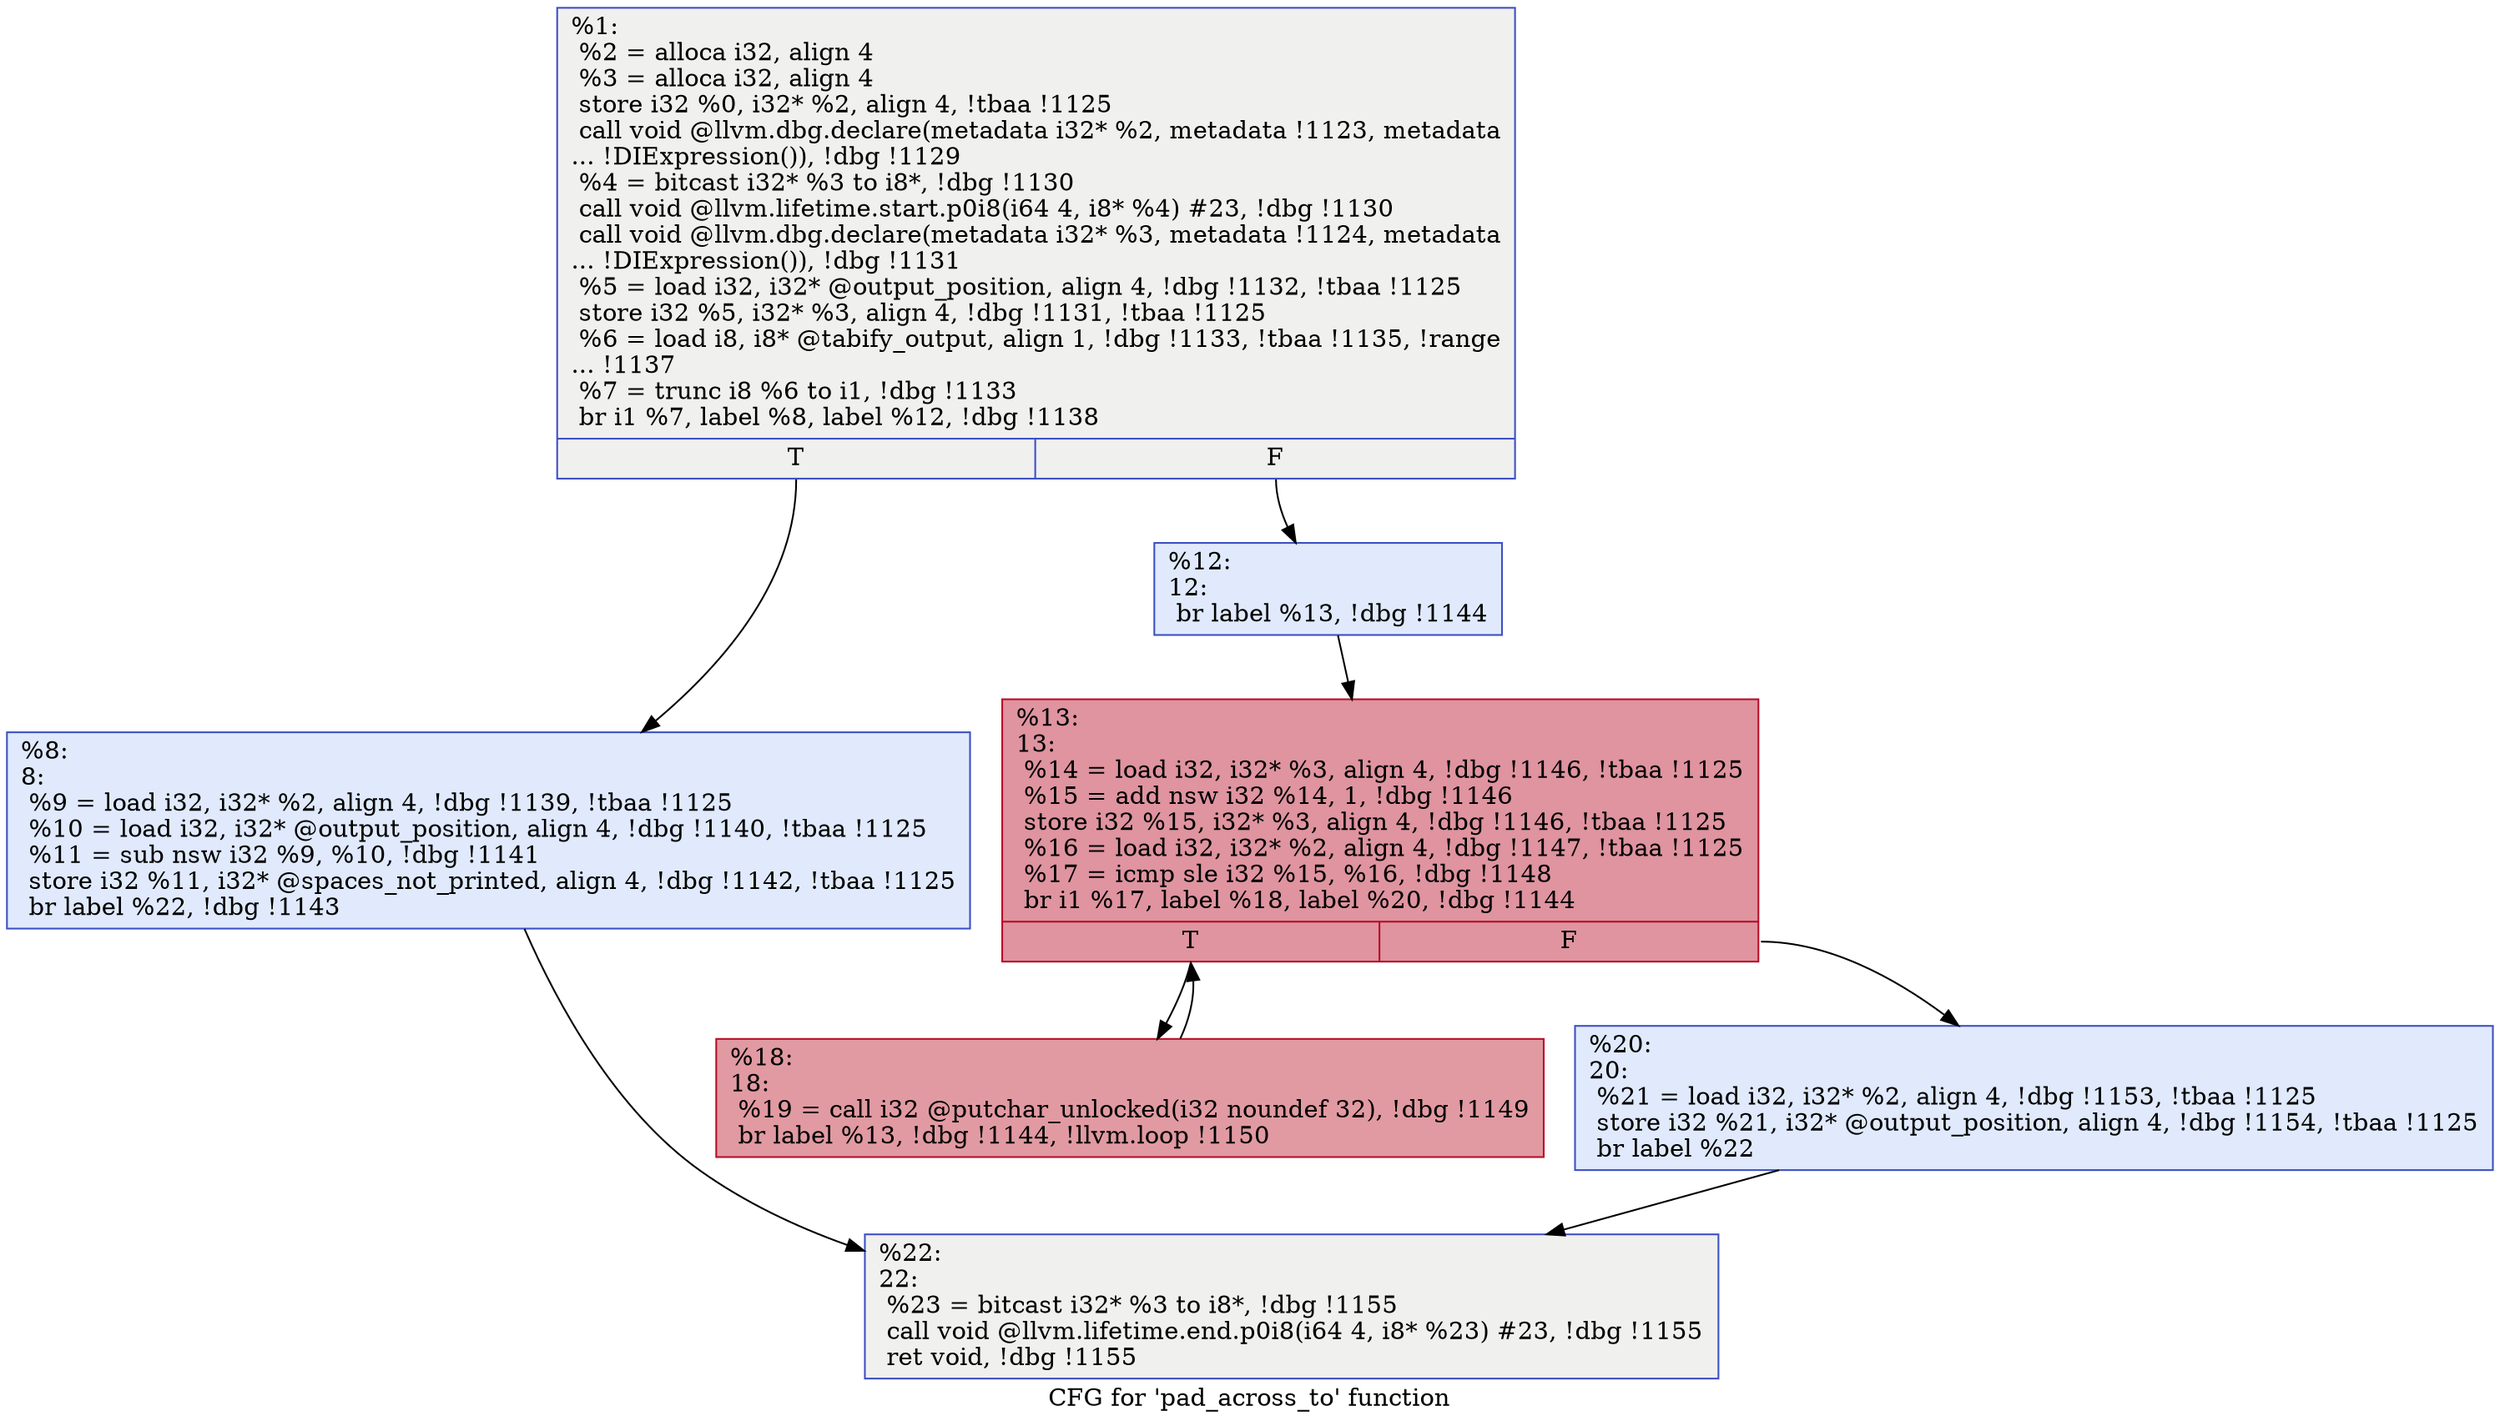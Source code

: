 digraph "CFG for 'pad_across_to' function" {
	label="CFG for 'pad_across_to' function";

	Node0x1657180 [shape=record,color="#3d50c3ff", style=filled, fillcolor="#dedcdb70",label="{%1:\l  %2 = alloca i32, align 4\l  %3 = alloca i32, align 4\l  store i32 %0, i32* %2, align 4, !tbaa !1125\l  call void @llvm.dbg.declare(metadata i32* %2, metadata !1123, metadata\l... !DIExpression()), !dbg !1129\l  %4 = bitcast i32* %3 to i8*, !dbg !1130\l  call void @llvm.lifetime.start.p0i8(i64 4, i8* %4) #23, !dbg !1130\l  call void @llvm.dbg.declare(metadata i32* %3, metadata !1124, metadata\l... !DIExpression()), !dbg !1131\l  %5 = load i32, i32* @output_position, align 4, !dbg !1132, !tbaa !1125\l  store i32 %5, i32* %3, align 4, !dbg !1131, !tbaa !1125\l  %6 = load i8, i8* @tabify_output, align 1, !dbg !1133, !tbaa !1135, !range\l... !1137\l  %7 = trunc i8 %6 to i1, !dbg !1133\l  br i1 %7, label %8, label %12, !dbg !1138\l|{<s0>T|<s1>F}}"];
	Node0x1657180:s0 -> Node0x1657250;
	Node0x1657180:s1 -> Node0x16572a0;
	Node0x1657250 [shape=record,color="#3d50c3ff", style=filled, fillcolor="#b9d0f970",label="{%8:\l8:                                                \l  %9 = load i32, i32* %2, align 4, !dbg !1139, !tbaa !1125\l  %10 = load i32, i32* @output_position, align 4, !dbg !1140, !tbaa !1125\l  %11 = sub nsw i32 %9, %10, !dbg !1141\l  store i32 %11, i32* @spaces_not_printed, align 4, !dbg !1142, !tbaa !1125\l  br label %22, !dbg !1143\l}"];
	Node0x1657250 -> Node0x16573e0;
	Node0x16572a0 [shape=record,color="#3d50c3ff", style=filled, fillcolor="#b9d0f970",label="{%12:\l12:                                               \l  br label %13, !dbg !1144\l}"];
	Node0x16572a0 -> Node0x16572f0;
	Node0x16572f0 [shape=record,color="#b70d28ff", style=filled, fillcolor="#b70d2870",label="{%13:\l13:                                               \l  %14 = load i32, i32* %3, align 4, !dbg !1146, !tbaa !1125\l  %15 = add nsw i32 %14, 1, !dbg !1146\l  store i32 %15, i32* %3, align 4, !dbg !1146, !tbaa !1125\l  %16 = load i32, i32* %2, align 4, !dbg !1147, !tbaa !1125\l  %17 = icmp sle i32 %15, %16, !dbg !1148\l  br i1 %17, label %18, label %20, !dbg !1144\l|{<s0>T|<s1>F}}"];
	Node0x16572f0:s0 -> Node0x1657340;
	Node0x16572f0:s1 -> Node0x1657390;
	Node0x1657340 [shape=record,color="#b70d28ff", style=filled, fillcolor="#bb1b2c70",label="{%18:\l18:                                               \l  %19 = call i32 @putchar_unlocked(i32 noundef 32), !dbg !1149\l  br label %13, !dbg !1144, !llvm.loop !1150\l}"];
	Node0x1657340 -> Node0x16572f0;
	Node0x1657390 [shape=record,color="#3d50c3ff", style=filled, fillcolor="#b9d0f970",label="{%20:\l20:                                               \l  %21 = load i32, i32* %2, align 4, !dbg !1153, !tbaa !1125\l  store i32 %21, i32* @output_position, align 4, !dbg !1154, !tbaa !1125\l  br label %22\l}"];
	Node0x1657390 -> Node0x16573e0;
	Node0x16573e0 [shape=record,color="#3d50c3ff", style=filled, fillcolor="#dedcdb70",label="{%22:\l22:                                               \l  %23 = bitcast i32* %3 to i8*, !dbg !1155\l  call void @llvm.lifetime.end.p0i8(i64 4, i8* %23) #23, !dbg !1155\l  ret void, !dbg !1155\l}"];
}
